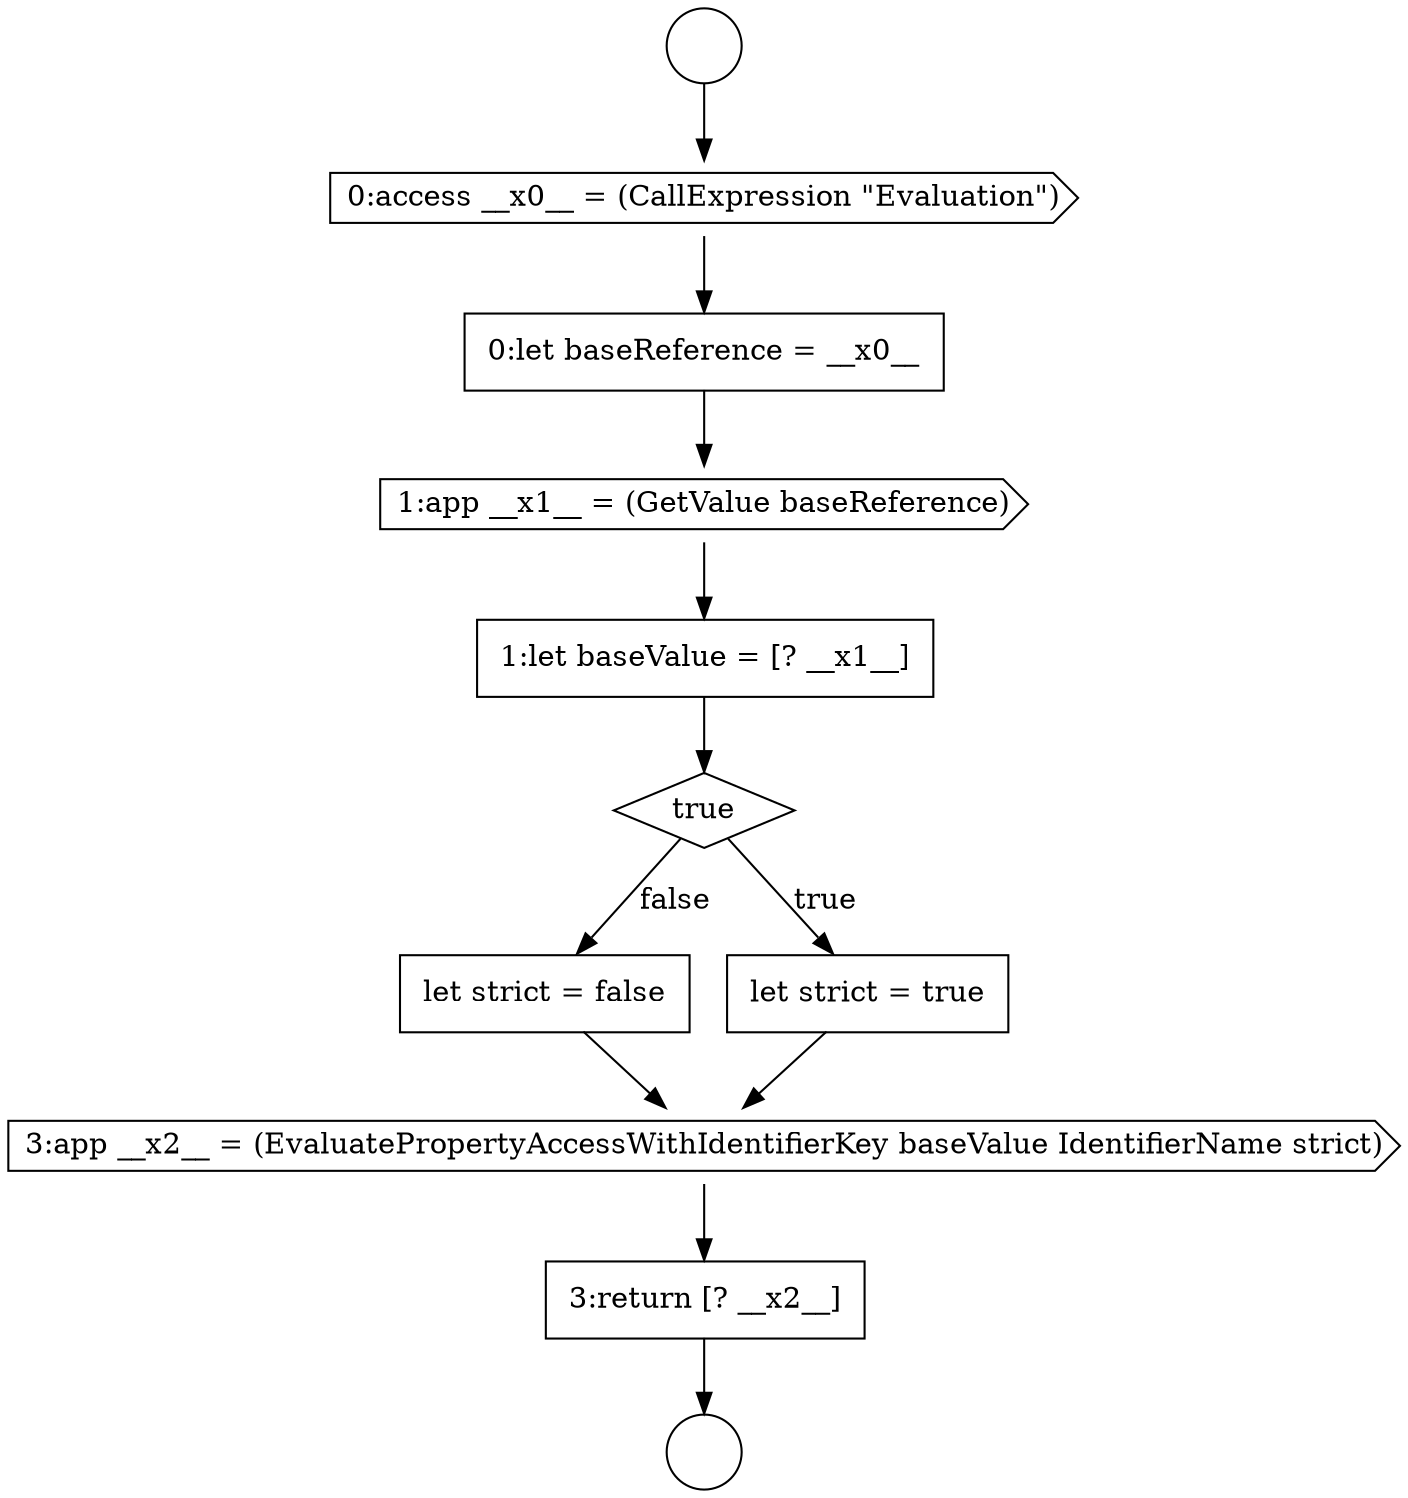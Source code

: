 digraph {
  node4560 [shape=none, margin=0, label=<<font color="black">
    <table border="0" cellborder="1" cellspacing="0" cellpadding="10">
      <tr><td align="left">let strict = false</td></tr>
    </table>
  </font>> color="black" fillcolor="white" style=filled]
  node4556 [shape=cds, label=<<font color="black">1:app __x1__ = (GetValue baseReference)</font>> color="black" fillcolor="white" style=filled]
  node4557 [shape=none, margin=0, label=<<font color="black">
    <table border="0" cellborder="1" cellspacing="0" cellpadding="10">
      <tr><td align="left">1:let baseValue = [? __x1__]</td></tr>
    </table>
  </font>> color="black" fillcolor="white" style=filled]
  node4553 [shape=circle label=" " color="black" fillcolor="white" style=filled]
  node4562 [shape=none, margin=0, label=<<font color="black">
    <table border="0" cellborder="1" cellspacing="0" cellpadding="10">
      <tr><td align="left">3:return [? __x2__]</td></tr>
    </table>
  </font>> color="black" fillcolor="white" style=filled]
  node4558 [shape=diamond, label=<<font color="black">true</font>> color="black" fillcolor="white" style=filled]
  node4554 [shape=cds, label=<<font color="black">0:access __x0__ = (CallExpression &quot;Evaluation&quot;)</font>> color="black" fillcolor="white" style=filled]
  node4561 [shape=cds, label=<<font color="black">3:app __x2__ = (EvaluatePropertyAccessWithIdentifierKey baseValue IdentifierName strict)</font>> color="black" fillcolor="white" style=filled]
  node4559 [shape=none, margin=0, label=<<font color="black">
    <table border="0" cellborder="1" cellspacing="0" cellpadding="10">
      <tr><td align="left">let strict = true</td></tr>
    </table>
  </font>> color="black" fillcolor="white" style=filled]
  node4555 [shape=none, margin=0, label=<<font color="black">
    <table border="0" cellborder="1" cellspacing="0" cellpadding="10">
      <tr><td align="left">0:let baseReference = __x0__</td></tr>
    </table>
  </font>> color="black" fillcolor="white" style=filled]
  node4552 [shape=circle label=" " color="black" fillcolor="white" style=filled]
  node4555 -> node4556 [ color="black"]
  node4558 -> node4559 [label=<<font color="black">true</font>> color="black"]
  node4558 -> node4560 [label=<<font color="black">false</font>> color="black"]
  node4557 -> node4558 [ color="black"]
  node4561 -> node4562 [ color="black"]
  node4560 -> node4561 [ color="black"]
  node4562 -> node4553 [ color="black"]
  node4554 -> node4555 [ color="black"]
  node4559 -> node4561 [ color="black"]
  node4556 -> node4557 [ color="black"]
  node4552 -> node4554 [ color="black"]
}
